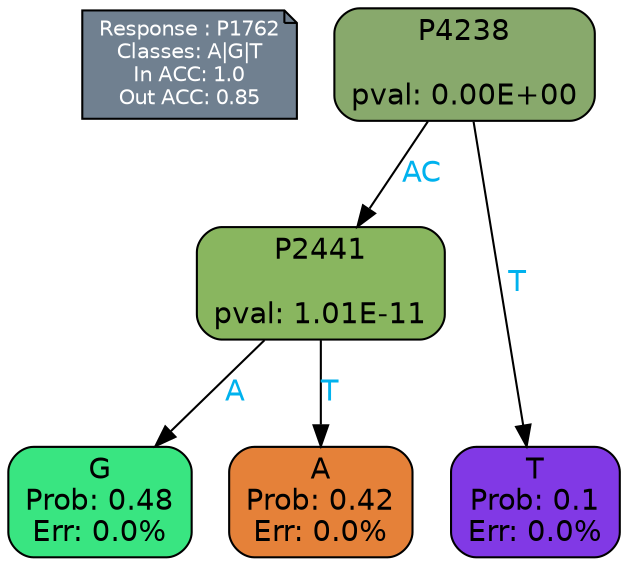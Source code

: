 digraph Tree {
node [shape=box, style="filled, rounded", color="black", fontname=helvetica] ;
graph [ranksep=equally, splines=polylines, bgcolor=transparent, dpi=600] ;
edge [fontname=helvetica] ;
LEGEND [label="Response : P1762
Classes: A|G|T
In ACC: 1.0
Out ACC: 0.85
",shape=note,align=left,style=filled,fillcolor="slategray",fontcolor="white",fontsize=10];1 [label="P4238

pval: 0.00E+00", fillcolor="#88a96c"] ;
2 [label="P2441

pval: 1.01E-11", fillcolor="#89b65f"] ;
3 [label="G
Prob: 0.48
Err: 0.0%", fillcolor="#39e581"] ;
4 [label="A
Prob: 0.42
Err: 0.0%", fillcolor="#e58139"] ;
5 [label="T
Prob: 0.1
Err: 0.0%", fillcolor="#8139e5"] ;
1 -> 2 [label="AC",fontcolor=deepskyblue2] ;
1 -> 5 [label="T",fontcolor=deepskyblue2] ;
2 -> 3 [label="A",fontcolor=deepskyblue2] ;
2 -> 4 [label="T",fontcolor=deepskyblue2] ;
{rank = same; 3;4;5;}{rank = same; LEGEND;1;}}